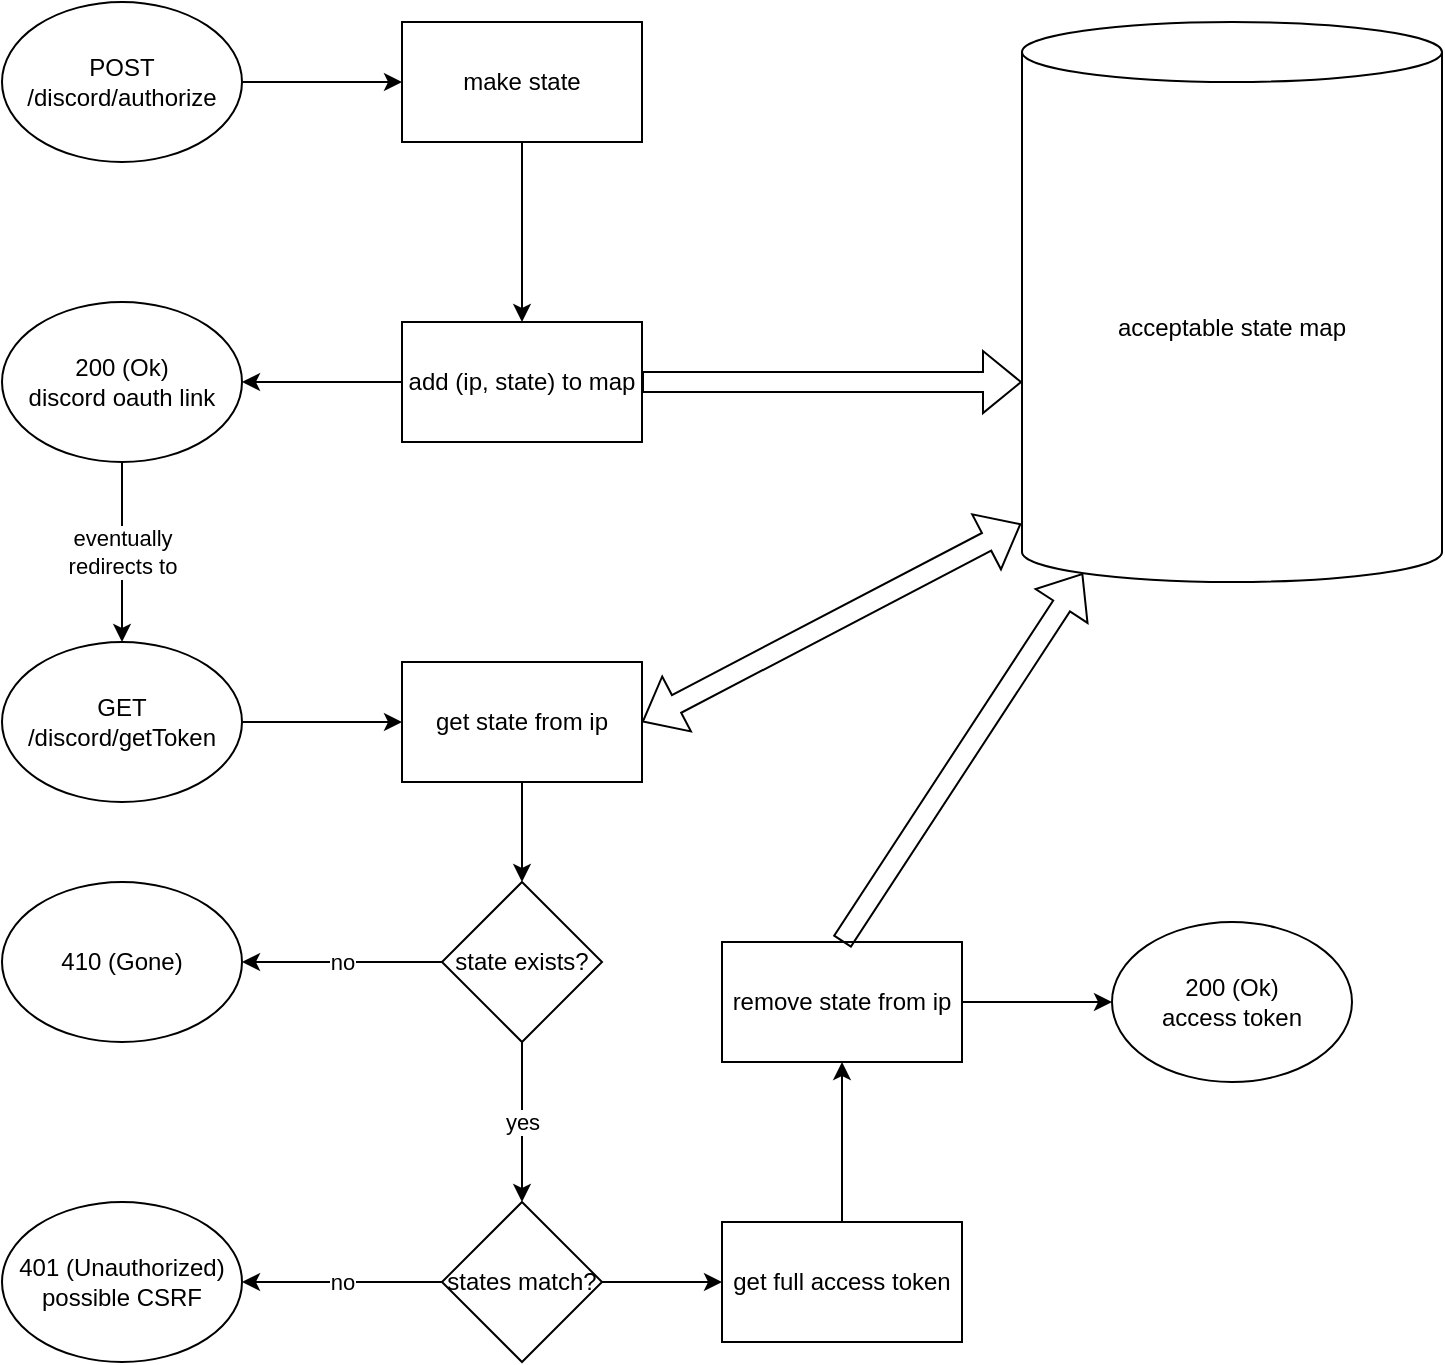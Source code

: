 <mxfile version="20.2.0" type="device"><diagram id="rU5pu4TajCVQ3Ij_UduX" name="Page-1"><mxGraphModel dx="1315" dy="621" grid="1" gridSize="10" guides="1" tooltips="1" connect="1" arrows="1" fold="1" page="1" pageScale="1" pageWidth="850" pageHeight="1100" math="0" shadow="0"><root><mxCell id="0"/><mxCell id="1" parent="0"/><mxCell id="Qd7tLmIeQrZBti3Jc8uO-5" value="" style="edgeStyle=orthogonalEdgeStyle;rounded=0;orthogonalLoop=1;jettySize=auto;html=1;" edge="1" parent="1" source="Qd7tLmIeQrZBti3Jc8uO-1" target="Qd7tLmIeQrZBti3Jc8uO-3"><mxGeometry relative="1" as="geometry"/></mxCell><mxCell id="Qd7tLmIeQrZBti3Jc8uO-1" value="POST&lt;br&gt;/discord/authorize" style="ellipse;whiteSpace=wrap;html=1;" vertex="1" parent="1"><mxGeometry x="80" y="40" width="120" height="80" as="geometry"/></mxCell><mxCell id="Qd7tLmIeQrZBti3Jc8uO-7" style="edgeStyle=orthogonalEdgeStyle;rounded=0;orthogonalLoop=1;jettySize=auto;html=1;entryX=0.5;entryY=0;entryDx=0;entryDy=0;exitX=0.5;exitY=1;exitDx=0;exitDy=0;" edge="1" parent="1" source="Qd7tLmIeQrZBti3Jc8uO-3" target="Qd7tLmIeQrZBti3Jc8uO-6"><mxGeometry relative="1" as="geometry"/></mxCell><mxCell id="Qd7tLmIeQrZBti3Jc8uO-3" value="make state" style="rounded=0;whiteSpace=wrap;html=1;" vertex="1" parent="1"><mxGeometry x="280" y="50" width="120" height="60" as="geometry"/></mxCell><mxCell id="Qd7tLmIeQrZBti3Jc8uO-4" value="acceptable state map" style="shape=cylinder3;whiteSpace=wrap;html=1;boundedLbl=1;backgroundOutline=1;size=15;" vertex="1" parent="1"><mxGeometry x="590" y="50" width="210" height="280" as="geometry"/></mxCell><mxCell id="Qd7tLmIeQrZBti3Jc8uO-12" value="" style="edgeStyle=orthogonalEdgeStyle;rounded=0;orthogonalLoop=1;jettySize=auto;html=1;" edge="1" parent="1" source="Qd7tLmIeQrZBti3Jc8uO-6" target="Qd7tLmIeQrZBti3Jc8uO-11"><mxGeometry relative="1" as="geometry"/></mxCell><mxCell id="Qd7tLmIeQrZBti3Jc8uO-6" value="add (ip, state) to map" style="rounded=0;whiteSpace=wrap;html=1;" vertex="1" parent="1"><mxGeometry x="280" y="200" width="120" height="60" as="geometry"/></mxCell><mxCell id="Qd7tLmIeQrZBti3Jc8uO-30" value="eventually&lt;br&gt;redirects to" style="edgeStyle=orthogonalEdgeStyle;rounded=0;orthogonalLoop=1;jettySize=auto;html=1;entryX=0.5;entryY=0;entryDx=0;entryDy=0;" edge="1" parent="1" source="Qd7tLmIeQrZBti3Jc8uO-11" target="Qd7tLmIeQrZBti3Jc8uO-13"><mxGeometry relative="1" as="geometry"/></mxCell><mxCell id="Qd7tLmIeQrZBti3Jc8uO-11" value="200 (Ok)&lt;br&gt;discord oauth link" style="ellipse;whiteSpace=wrap;html=1;" vertex="1" parent="1"><mxGeometry x="80" y="190" width="120" height="80" as="geometry"/></mxCell><mxCell id="Qd7tLmIeQrZBti3Jc8uO-31" value="" style="edgeStyle=orthogonalEdgeStyle;rounded=0;orthogonalLoop=1;jettySize=auto;html=1;" edge="1" parent="1" source="Qd7tLmIeQrZBti3Jc8uO-13" target="Qd7tLmIeQrZBti3Jc8uO-16"><mxGeometry relative="1" as="geometry"/></mxCell><mxCell id="Qd7tLmIeQrZBti3Jc8uO-13" value="GET&lt;br&gt;/discord/getToken" style="ellipse;whiteSpace=wrap;html=1;" vertex="1" parent="1"><mxGeometry x="80" y="360" width="120" height="80" as="geometry"/></mxCell><mxCell id="Qd7tLmIeQrZBti3Jc8uO-37" value="" style="edgeStyle=orthogonalEdgeStyle;rounded=0;orthogonalLoop=1;jettySize=auto;html=1;" edge="1" parent="1" source="Qd7tLmIeQrZBti3Jc8uO-16" target="Qd7tLmIeQrZBti3Jc8uO-32"><mxGeometry relative="1" as="geometry"/></mxCell><mxCell id="Qd7tLmIeQrZBti3Jc8uO-16" value="get state from ip" style="rounded=0;whiteSpace=wrap;html=1;" vertex="1" parent="1"><mxGeometry x="280" y="370" width="120" height="60" as="geometry"/></mxCell><mxCell id="Qd7tLmIeQrZBti3Jc8uO-28" value="" style="shape=flexArrow;endArrow=classic;startArrow=classic;html=1;rounded=0;entryX=-0.002;entryY=0.896;entryDx=0;entryDy=0;entryPerimeter=0;exitX=1;exitY=0.5;exitDx=0;exitDy=0;" edge="1" parent="1" source="Qd7tLmIeQrZBti3Jc8uO-16" target="Qd7tLmIeQrZBti3Jc8uO-4"><mxGeometry width="100" height="100" relative="1" as="geometry"><mxPoint x="300" y="370" as="sourcePoint"/><mxPoint x="400" y="270" as="targetPoint"/></mxGeometry></mxCell><mxCell id="Qd7tLmIeQrZBti3Jc8uO-29" value="" style="shape=flexArrow;endArrow=classic;html=1;rounded=0;entryX=0;entryY=0.643;entryDx=0;entryDy=0;entryPerimeter=0;exitX=1;exitY=0.5;exitDx=0;exitDy=0;" edge="1" parent="1" source="Qd7tLmIeQrZBti3Jc8uO-6" target="Qd7tLmIeQrZBti3Jc8uO-4"><mxGeometry width="50" height="50" relative="1" as="geometry"><mxPoint x="330" y="340" as="sourcePoint"/><mxPoint x="380" y="290" as="targetPoint"/></mxGeometry></mxCell><mxCell id="Qd7tLmIeQrZBti3Jc8uO-36" value="no" style="edgeStyle=orthogonalEdgeStyle;rounded=0;orthogonalLoop=1;jettySize=auto;html=1;entryX=1;entryY=0.5;entryDx=0;entryDy=0;" edge="1" parent="1" source="Qd7tLmIeQrZBti3Jc8uO-32" target="Qd7tLmIeQrZBti3Jc8uO-35"><mxGeometry relative="1" as="geometry"/></mxCell><mxCell id="Qd7tLmIeQrZBti3Jc8uO-39" value="yes" style="edgeStyle=orthogonalEdgeStyle;rounded=0;orthogonalLoop=1;jettySize=auto;html=1;entryX=0.5;entryY=0;entryDx=0;entryDy=0;" edge="1" parent="1" source="Qd7tLmIeQrZBti3Jc8uO-32" target="Qd7tLmIeQrZBti3Jc8uO-38"><mxGeometry relative="1" as="geometry"/></mxCell><mxCell id="Qd7tLmIeQrZBti3Jc8uO-32" value="state exists?" style="rhombus;whiteSpace=wrap;html=1;" vertex="1" parent="1"><mxGeometry x="300" y="480" width="80" height="80" as="geometry"/></mxCell><mxCell id="Qd7tLmIeQrZBti3Jc8uO-35" value="410 (Gone)" style="ellipse;whiteSpace=wrap;html=1;" vertex="1" parent="1"><mxGeometry x="80" y="480" width="120" height="80" as="geometry"/></mxCell><mxCell id="Qd7tLmIeQrZBti3Jc8uO-41" value="no" style="edgeStyle=orthogonalEdgeStyle;rounded=0;orthogonalLoop=1;jettySize=auto;html=1;entryX=1;entryY=0.5;entryDx=0;entryDy=0;" edge="1" parent="1" source="Qd7tLmIeQrZBti3Jc8uO-38" target="Qd7tLmIeQrZBti3Jc8uO-40"><mxGeometry relative="1" as="geometry"/></mxCell><mxCell id="Qd7tLmIeQrZBti3Jc8uO-45" value="" style="edgeStyle=orthogonalEdgeStyle;rounded=0;orthogonalLoop=1;jettySize=auto;html=1;" edge="1" parent="1" source="Qd7tLmIeQrZBti3Jc8uO-38" target="Qd7tLmIeQrZBti3Jc8uO-44"><mxGeometry relative="1" as="geometry"/></mxCell><mxCell id="Qd7tLmIeQrZBti3Jc8uO-38" value="states match?" style="rhombus;whiteSpace=wrap;html=1;" vertex="1" parent="1"><mxGeometry x="300" y="640" width="80" height="80" as="geometry"/></mxCell><mxCell id="Qd7tLmIeQrZBti3Jc8uO-40" value="401 (Unauthorized)&lt;br&gt;possible CSRF" style="ellipse;whiteSpace=wrap;html=1;" vertex="1" parent="1"><mxGeometry x="80" y="640" width="120" height="80" as="geometry"/></mxCell><mxCell id="Qd7tLmIeQrZBti3Jc8uO-48" value="" style="edgeStyle=orthogonalEdgeStyle;rounded=0;orthogonalLoop=1;jettySize=auto;html=1;" edge="1" parent="1" source="Qd7tLmIeQrZBti3Jc8uO-44" target="Qd7tLmIeQrZBti3Jc8uO-46"><mxGeometry relative="1" as="geometry"/></mxCell><mxCell id="Qd7tLmIeQrZBti3Jc8uO-44" value="get full access token" style="rounded=0;whiteSpace=wrap;html=1;" vertex="1" parent="1"><mxGeometry x="440" y="650" width="120" height="60" as="geometry"/></mxCell><mxCell id="Qd7tLmIeQrZBti3Jc8uO-50" value="" style="edgeStyle=orthogonalEdgeStyle;rounded=0;orthogonalLoop=1;jettySize=auto;html=1;" edge="1" parent="1" source="Qd7tLmIeQrZBti3Jc8uO-46" target="Qd7tLmIeQrZBti3Jc8uO-49"><mxGeometry relative="1" as="geometry"/></mxCell><mxCell id="Qd7tLmIeQrZBti3Jc8uO-46" value="remove state from ip" style="rounded=0;whiteSpace=wrap;html=1;" vertex="1" parent="1"><mxGeometry x="440" y="510" width="120" height="60" as="geometry"/></mxCell><mxCell id="Qd7tLmIeQrZBti3Jc8uO-47" value="" style="shape=flexArrow;endArrow=classic;html=1;rounded=0;entryX=0.145;entryY=1;entryDx=0;entryDy=-4.35;entryPerimeter=0;exitX=0.5;exitY=0;exitDx=0;exitDy=0;" edge="1" parent="1" source="Qd7tLmIeQrZBti3Jc8uO-46" target="Qd7tLmIeQrZBti3Jc8uO-4"><mxGeometry width="50" height="50" relative="1" as="geometry"><mxPoint x="440" y="530" as="sourcePoint"/><mxPoint x="540" y="460" as="targetPoint"/></mxGeometry></mxCell><mxCell id="Qd7tLmIeQrZBti3Jc8uO-49" value="200 (Ok)&lt;br&gt;access token" style="ellipse;whiteSpace=wrap;html=1;" vertex="1" parent="1"><mxGeometry x="635" y="500" width="120" height="80" as="geometry"/></mxCell></root></mxGraphModel></diagram></mxfile>